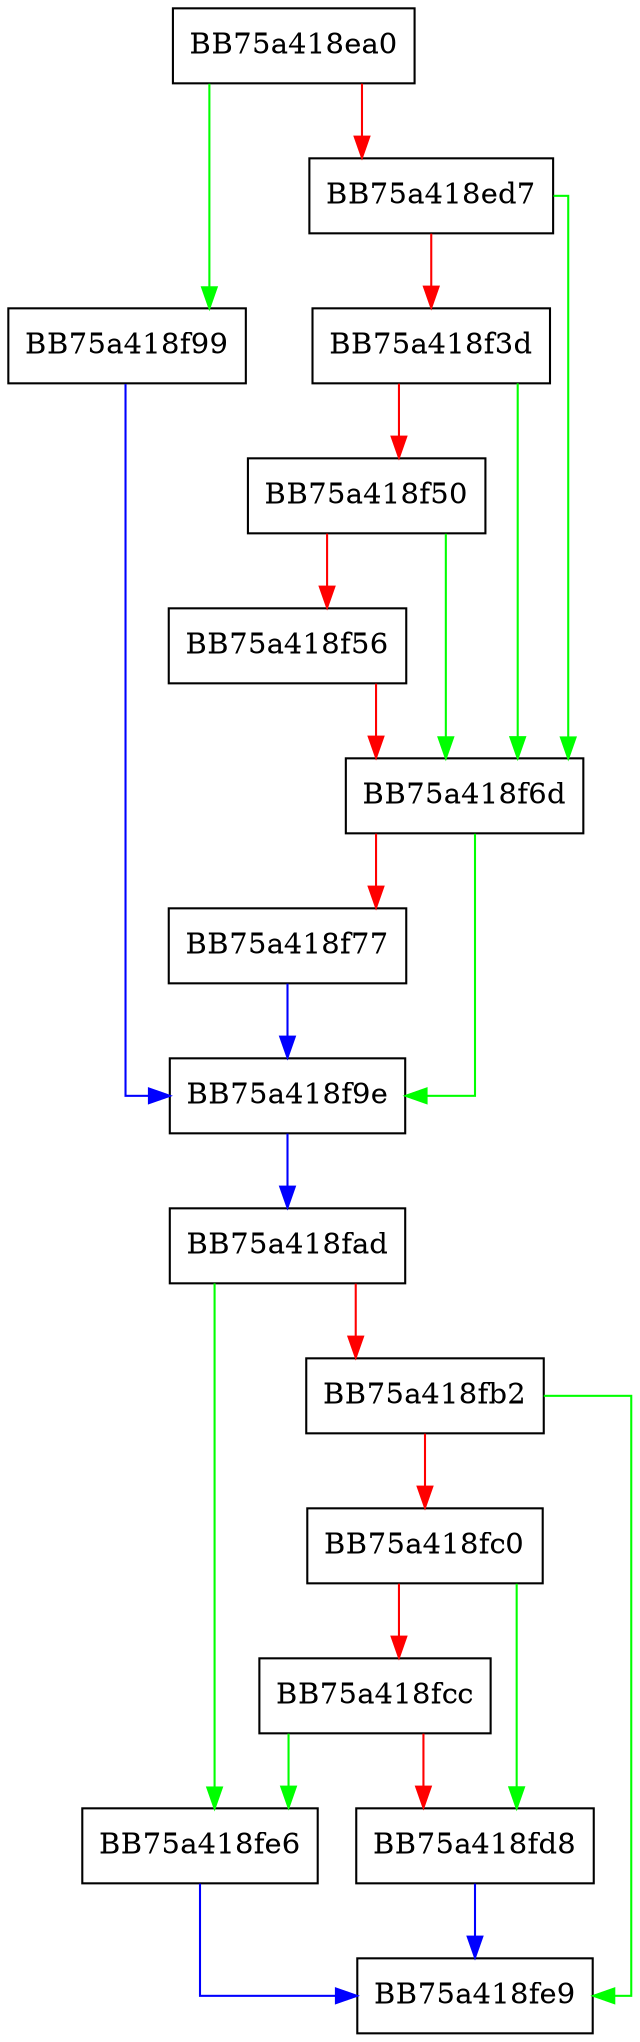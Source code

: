 digraph IsDisabledSignatureWithCloudCheck {
  node [shape="box"];
  graph [splines=ortho];
  BB75a418ea0 -> BB75a418f99 [color="green"];
  BB75a418ea0 -> BB75a418ed7 [color="red"];
  BB75a418ed7 -> BB75a418f6d [color="green"];
  BB75a418ed7 -> BB75a418f3d [color="red"];
  BB75a418f3d -> BB75a418f6d [color="green"];
  BB75a418f3d -> BB75a418f50 [color="red"];
  BB75a418f50 -> BB75a418f6d [color="green"];
  BB75a418f50 -> BB75a418f56 [color="red"];
  BB75a418f56 -> BB75a418f6d [color="red"];
  BB75a418f6d -> BB75a418f9e [color="green"];
  BB75a418f6d -> BB75a418f77 [color="red"];
  BB75a418f77 -> BB75a418f9e [color="blue"];
  BB75a418f99 -> BB75a418f9e [color="blue"];
  BB75a418f9e -> BB75a418fad [color="blue"];
  BB75a418fad -> BB75a418fe6 [color="green"];
  BB75a418fad -> BB75a418fb2 [color="red"];
  BB75a418fb2 -> BB75a418fe9 [color="green"];
  BB75a418fb2 -> BB75a418fc0 [color="red"];
  BB75a418fc0 -> BB75a418fd8 [color="green"];
  BB75a418fc0 -> BB75a418fcc [color="red"];
  BB75a418fcc -> BB75a418fe6 [color="green"];
  BB75a418fcc -> BB75a418fd8 [color="red"];
  BB75a418fd8 -> BB75a418fe9 [color="blue"];
  BB75a418fe6 -> BB75a418fe9 [color="blue"];
}
